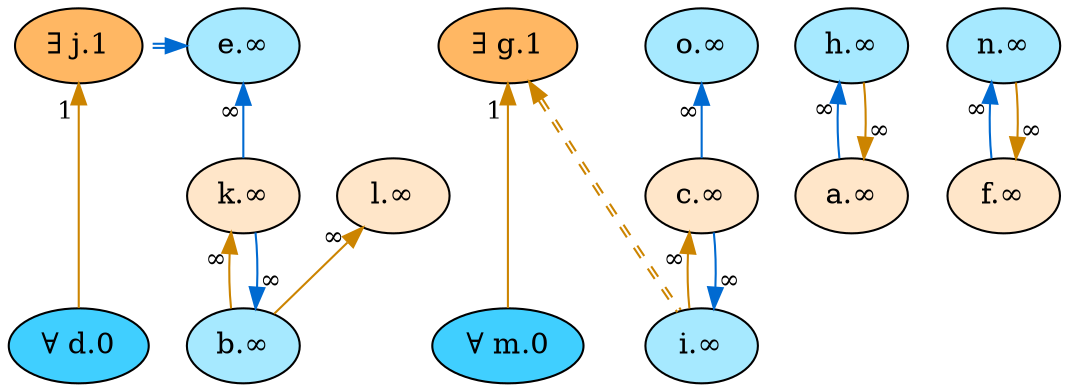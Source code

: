 digraph {
    // Node defaults can be set here if needed
    "d" [style="filled" fillcolor="#40cfff" label="∀ d.0" fontsize=14]
    "m" [style="filled" fillcolor="#40cfff" label="∀ m.0" fontsize=14]
    "g" [style="filled" fillcolor="#ffb763" label="∃ g.1" fontsize=14]
    "j" [style="filled" fillcolor="#ffb763" label="∃ j.1" fontsize=14]
    "h" [style="filled" fillcolor="#a6e9ff" label="h.∞" fontsize=14]
    "a" [style="filled" fillcolor="#ffe6c9" label="a.∞" fontsize=14]
    "k" [style="filled" fillcolor="#ffe6c9" label="k.∞" fontsize=14]
    "b" [style="filled" fillcolor="#a6e9ff" label="b.∞" fontsize=14]
    "l" [style="filled" fillcolor="#ffe6c9" label="l.∞" fontsize=14]
    "c" [style="filled" fillcolor="#ffe6c9" label="c.∞" fontsize=14]
    "i" [style="filled" fillcolor="#a6e9ff" label="i.∞" fontsize=14]
    "o" [style="filled" fillcolor="#a6e9ff" label="o.∞" fontsize=14]
    "e" [style="filled" fillcolor="#a6e9ff" label="e.∞" fontsize=14]
    "n" [style="filled" fillcolor="#a6e9ff" label="n.∞" fontsize=14]
    "f" [style="filled" fillcolor="#ffe6c9" label="f.∞" fontsize=14]
    edge[labeldistance=1.5 fontsize=12]
    "h" -> "a" [color="#006ad1" style="solid" dir="back" taillabel="∞" ]
    "a" -> "h" [color="#cc8400" style="solid" dir="back" taillabel="∞" ]
    "k" -> "b" [color="#cc8400" style="solid" dir="back" taillabel="∞" ]
    "b" -> "k" [color="#006ad1" style="solid" dir="back" taillabel="∞" ]
    "l" -> "b" [color="#cc8400" style="solid" dir="back" taillabel="∞" ]
    "c" -> "i" [color="#cc8400" style="solid" dir="back" taillabel="∞" ]
    "i" -> "c" [color="#006ad1" style="solid" dir="back" taillabel="∞" ]
    "o" -> "c" [color="#006ad1" style="solid" dir="back" taillabel="∞" ]
    "j" -> "d" [color="#cc8400" style="solid" dir="back" taillabel="1" ]
    "e" -> "j" [color="#006ad1:#006ad1" style="dashed" dir="back" taillabel="" constraint=false]
    "e" -> "k" [color="#006ad1" style="solid" dir="back" taillabel="∞" ]
    "n" -> "f" [color="#006ad1" style="solid" dir="back" taillabel="∞" ]
    "f" -> "n" [color="#cc8400" style="solid" dir="back" taillabel="∞" ]
    "g" -> "i" [color="#cc8400:#cc8400" style="dashed" dir="back" taillabel="" constraint=false]
    "g" -> "m" [color="#cc8400" style="solid" dir="back" taillabel="1" ]
    {rank = max d m}
    {rank = min g j}
}